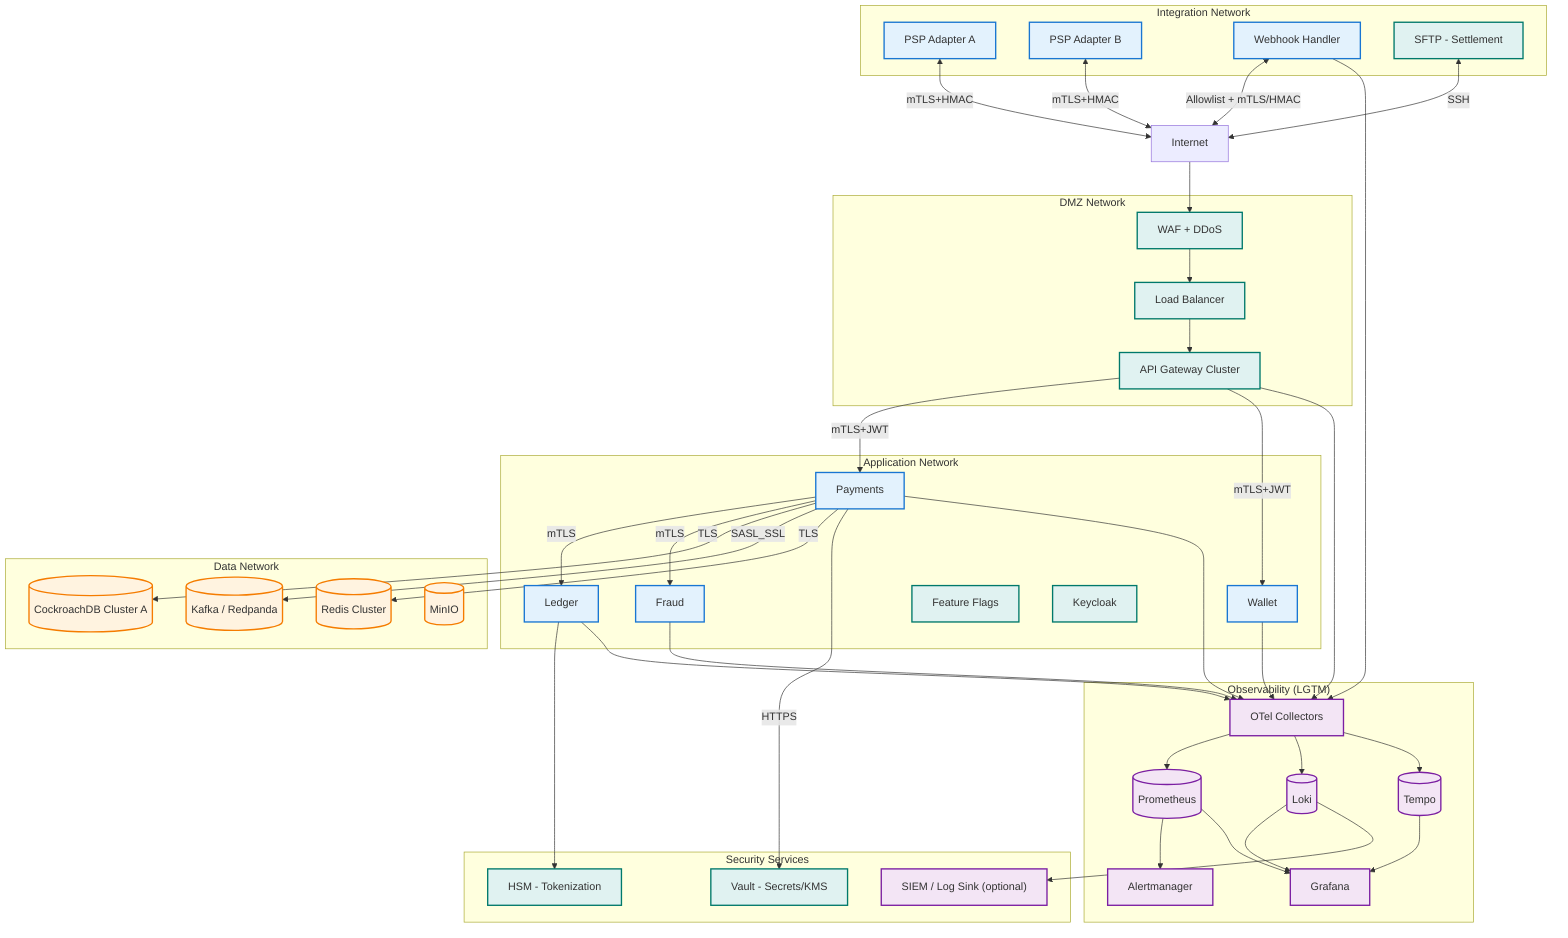 graph TB
  subgraph DMZ["DMZ Network"]
    WAF[WAF + DDoS]:::ctrl
    LB[Load Balancer]:::ctrl
    AG[API Gateway Cluster]:::ctrl
  end

  subgraph APP["Application Network"]
    PS[Payments]:::core
    WS[Wallet]:::core
    LS[Ledger]:::core
    FR[Fraud]:::core
    FLG[Feature Flags]:::ctrl
    IDP[Keycloak]:::ctrl
  end

  subgraph INTEG["Integration Network"]
    ADA[PSP Adapter A]:::core
    ADB[PSP Adapter B]:::core
    WH[Webhook Handler]:::core
    SFTP[SFTP - Settlement]:::ctrl
  end

  subgraph DATA["Data Network"]
    CDB[(CockroachDB Cluster A)]:::data
    KFK[(Kafka / Redpanda)]:::data
    RDS[(Redis Cluster)]:::data
    OBJ[(MinIO)]:::data
  end

  subgraph SEC["Security Services"]
    HSM[HSM - Tokenization]:::ctrl
    VLT["Vault - Secrets/KMS"]:::ctrl
    SIEM["SIEM / Log Sink (optional)"]:::obs
  end

  subgraph MON["Observability (LGTM)"]
    OTL[OTel Collectors]:::obs
    PM[(Prometheus)]:::obs
    AM[Alertmanager]:::obs
    LK[(Loki)]:::obs
    TP[(Tempo)]:::obs
    GF[Grafana]:::obs
  end

  Internet --> WAF --> LB --> AG
  AG -->|"mTLS+JWT"| PS
  AG -->|"mTLS+JWT"| WS
  PS -->|mTLS| LS
  PS -->|mTLS| FR
  PS -->|TLS| CDB
  PS -->|SASL_SSL| KFK
  PS -->|TLS| RDS
  PS -->|HTTPS| VLT
  LS --> HSM

  ADA <-->|"mTLS+HMAC"| Internet
  ADB <-->|"mTLS+HMAC"| Internet
  WH <-->|"Allowlist + mTLS/HMAC"| Internet
  SFTP <-->|SSH| Internet

  %% Observability
  AG --> OTL
  PS --> OTL
  WS --> OTL
  LS --> OTL
  FR --> OTL
  WH --> OTL
  OTL --> PM --> AM
  OTL --> LK
  OTL --> TP
  PM --> GF
  LK --> GF
  TP --> GF
  LK --> SIEM

  classDef ctrl fill:#e0f2f1,stroke:#00796b,stroke-width:2px;
  classDef data fill:#fff3e0,stroke:#f57c00,stroke-width:2px;
  classDef obs fill:#f3e5f5,stroke:#7b1fa2,stroke-width:2px;
  classDef core fill:#e3f2fd,stroke:#1976d2,stroke-width:2px;